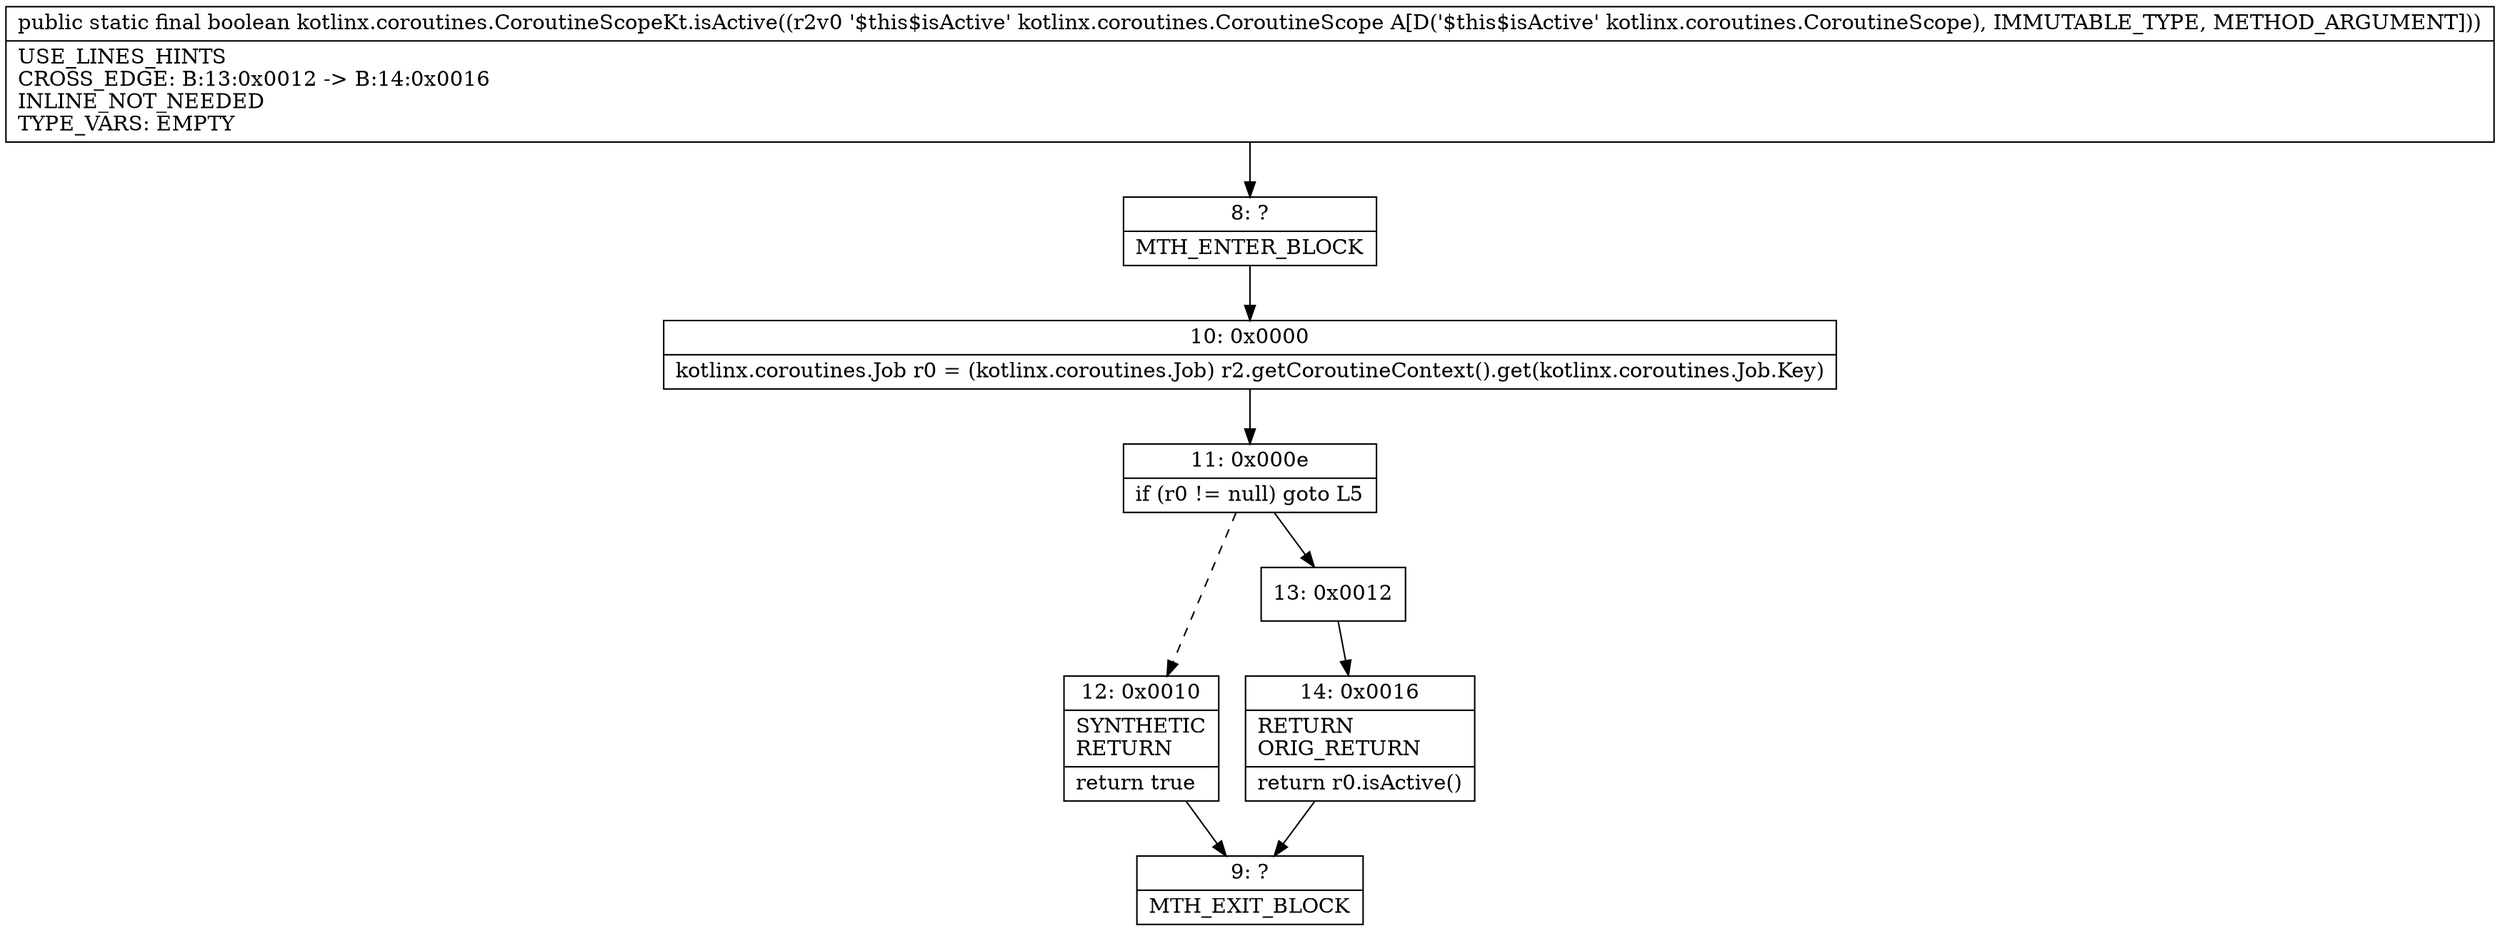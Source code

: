 digraph "CFG forkotlinx.coroutines.CoroutineScopeKt.isActive(Lkotlinx\/coroutines\/CoroutineScope;)Z" {
Node_8 [shape=record,label="{8\:\ ?|MTH_ENTER_BLOCK\l}"];
Node_10 [shape=record,label="{10\:\ 0x0000|kotlinx.coroutines.Job r0 = (kotlinx.coroutines.Job) r2.getCoroutineContext().get(kotlinx.coroutines.Job.Key)\l}"];
Node_11 [shape=record,label="{11\:\ 0x000e|if (r0 != null) goto L5\l}"];
Node_12 [shape=record,label="{12\:\ 0x0010|SYNTHETIC\lRETURN\l|return true\l}"];
Node_9 [shape=record,label="{9\:\ ?|MTH_EXIT_BLOCK\l}"];
Node_13 [shape=record,label="{13\:\ 0x0012}"];
Node_14 [shape=record,label="{14\:\ 0x0016|RETURN\lORIG_RETURN\l|return r0.isActive()\l}"];
MethodNode[shape=record,label="{public static final boolean kotlinx.coroutines.CoroutineScopeKt.isActive((r2v0 '$this$isActive' kotlinx.coroutines.CoroutineScope A[D('$this$isActive' kotlinx.coroutines.CoroutineScope), IMMUTABLE_TYPE, METHOD_ARGUMENT]))  | USE_LINES_HINTS\lCROSS_EDGE: B:13:0x0012 \-\> B:14:0x0016\lINLINE_NOT_NEEDED\lTYPE_VARS: EMPTY\l}"];
MethodNode -> Node_8;Node_8 -> Node_10;
Node_10 -> Node_11;
Node_11 -> Node_12[style=dashed];
Node_11 -> Node_13;
Node_12 -> Node_9;
Node_13 -> Node_14;
Node_14 -> Node_9;
}

